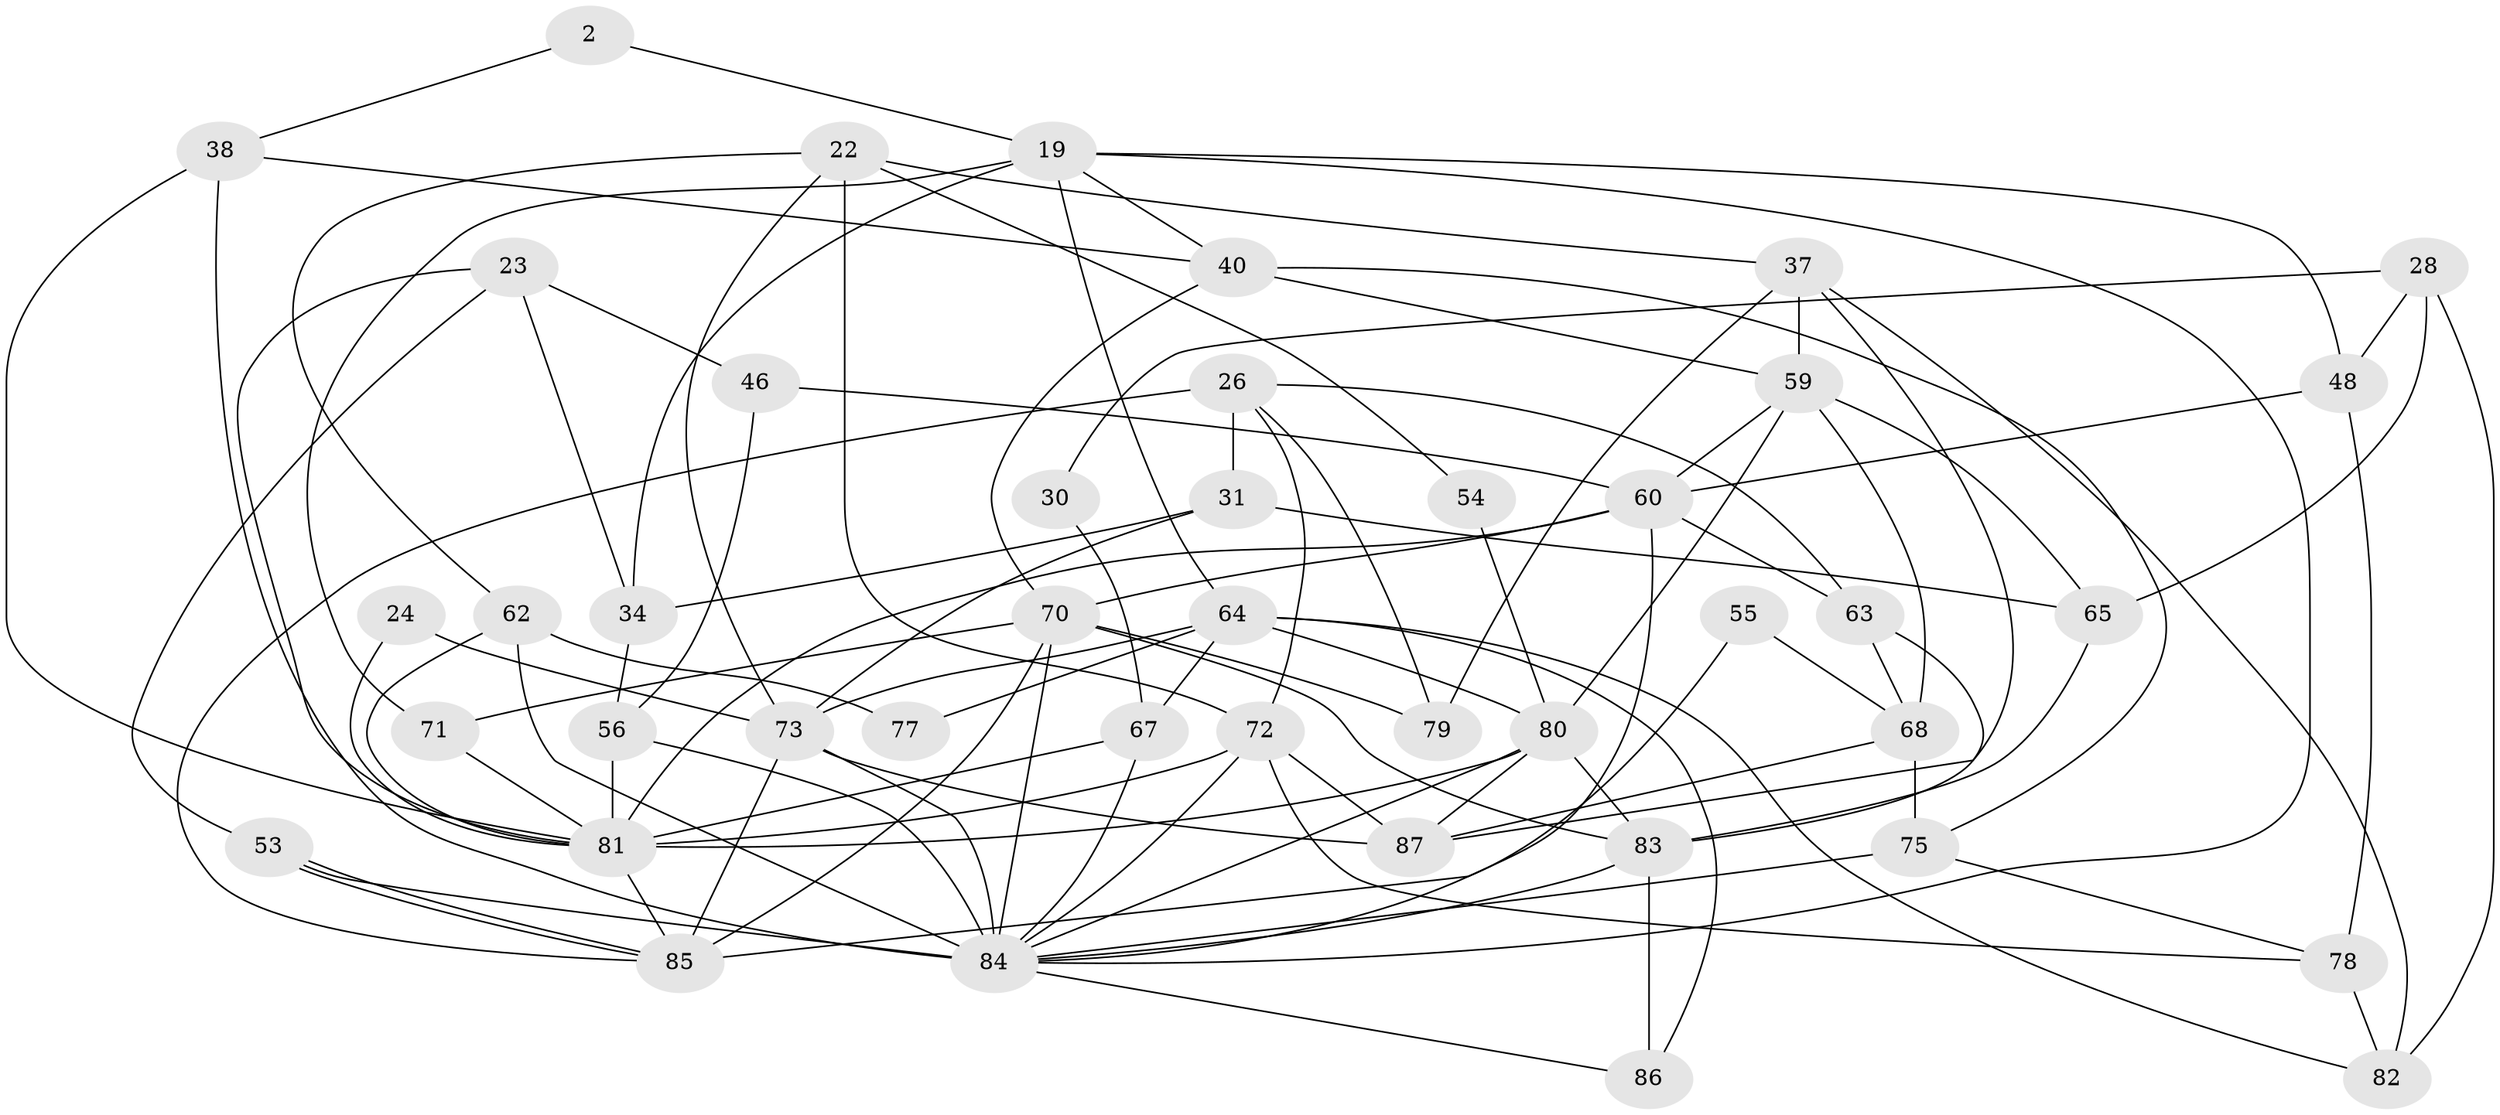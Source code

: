 // original degree distribution, {4: 0.3103448275862069, 2: 0.13793103448275862, 3: 0.2413793103448276, 7: 0.04597701149425287, 6: 0.04597701149425287, 5: 0.19540229885057472, 8: 0.022988505747126436}
// Generated by graph-tools (version 1.1) at 2025/51/03/09/25 04:51:56]
// undirected, 43 vertices, 103 edges
graph export_dot {
graph [start="1"]
  node [color=gray90,style=filled];
  2;
  19;
  22 [super="+3"];
  23;
  24;
  26 [super="+5"];
  28 [super="+13"];
  30;
  31;
  34 [super="+29"];
  37 [super="+32"];
  38 [super="+16"];
  40 [super="+17"];
  46;
  48 [super="+44"];
  53;
  54;
  55;
  56 [super="+36"];
  59 [super="+25+27"];
  60 [super="+39"];
  62;
  63 [super="+61"];
  64 [super="+8"];
  65;
  67 [super="+43"];
  68 [super="+10"];
  70 [super="+21+4"];
  71 [super="+57"];
  72 [super="+45+66"];
  73 [super="+51+69"];
  75;
  77;
  78 [super="+74"];
  79;
  80 [super="+49+58"];
  81 [super="+50"];
  82;
  83 [super="+15"];
  84 [super="+20+76+52"];
  85;
  86;
  87 [super="+35"];
  2 -- 19;
  2 -- 38;
  19 -- 64;
  19 -- 34 [weight=2];
  19 -- 48;
  19 -- 40;
  19 -- 84;
  19 -- 71;
  22 -- 73;
  22 -- 37;
  22 -- 62;
  22 -- 54;
  22 -- 72;
  23 -- 34 [weight=2];
  23 -- 46;
  23 -- 53;
  23 -- 81;
  24 -- 73;
  24 -- 81;
  26 -- 79;
  26 -- 31 [weight=2];
  26 -- 85;
  26 -- 63;
  26 -- 72;
  28 -- 65;
  28 -- 30;
  28 -- 48;
  28 -- 82;
  30 -- 67;
  31 -- 65;
  31 -- 34;
  31 -- 73;
  34 -- 56;
  37 -- 79;
  37 -- 82;
  37 -- 87;
  37 -- 59;
  38 -- 81 [weight=2];
  38 -- 40;
  38 -- 84;
  40 -- 70;
  40 -- 75;
  40 -- 59;
  46 -- 56;
  46 -- 60;
  48 -- 78 [weight=2];
  48 -- 60 [weight=2];
  53 -- 85;
  53 -- 85;
  53 -- 84 [weight=2];
  54 -- 80;
  55 -- 85;
  55 -- 68;
  56 -- 81;
  56 -- 84 [weight=5];
  59 -- 60;
  59 -- 80;
  59 -- 65;
  59 -- 68;
  60 -- 63;
  60 -- 70 [weight=2];
  60 -- 81;
  60 -- 84;
  62 -- 84;
  62 -- 77;
  62 -- 81;
  63 -- 68;
  63 -- 83 [weight=2];
  64 -- 67 [weight=2];
  64 -- 82;
  64 -- 86;
  64 -- 77;
  64 -- 73;
  64 -- 80;
  65 -- 83;
  67 -- 84 [weight=2];
  67 -- 81;
  68 -- 75;
  68 -- 87 [weight=2];
  70 -- 85 [weight=2];
  70 -- 71 [weight=2];
  70 -- 84 [weight=2];
  70 -- 83 [weight=2];
  70 -- 79;
  71 -- 81;
  72 -- 84;
  72 -- 78;
  72 -- 81;
  72 -- 87;
  73 -- 84 [weight=5];
  73 -- 85;
  73 -- 87;
  75 -- 78;
  75 -- 84 [weight=2];
  78 -- 82;
  80 -- 81 [weight=2];
  80 -- 83;
  80 -- 84;
  80 -- 87;
  81 -- 85;
  83 -- 86;
  83 -- 84;
  84 -- 86;
}
